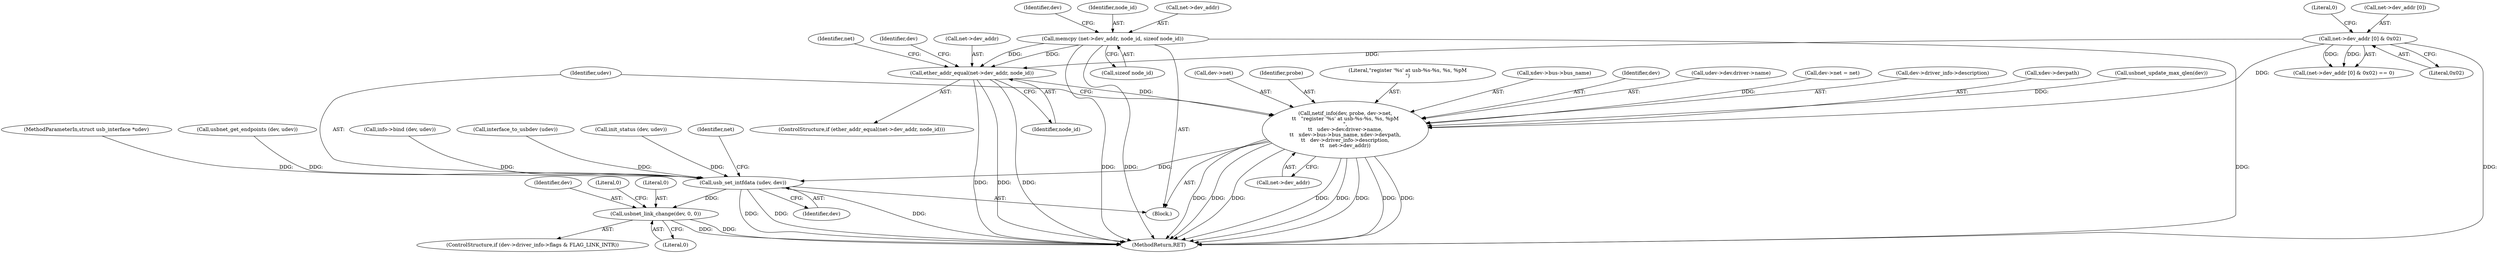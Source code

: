 digraph "0_linux_1666984c8625b3db19a9abc298931d35ab7bc64b@pointer" {
"1000595" [label="(Call,ether_addr_equal(net->dev_addr, node_id))"];
"1000338" [label="(Call,memcpy (net->dev_addr, node_id, sizeof node_id))"];
"1000410" [label="(Call,net->dev_addr [0] & 0x02)"];
"1000679" [label="(Call,netif_info(dev, probe, dev->net,\n\t\t   \"register '%s' at usb-%s-%s, %s, %pM\n\",\n\t\t   udev->dev.driver->name,\n\t\t   xdev->bus->bus_name, xdev->devpath,\n\t\t   dev->driver_info->description,\n\t\t   net->dev_addr))"];
"1000709" [label="(Call,usb_set_intfdata (udev, dev))"];
"1000722" [label="(Call,usbnet_link_change(dev, 0, 0))"];
"1000343" [label="(Call,sizeof node_id)"];
"1000711" [label="(Identifier,dev)"];
"1000723" [label="(Identifier,dev)"];
"1000111" [label="(MethodParameterIn,struct usb_interface *udev)"];
"1000504" [label="(Call,usbnet_get_endpoints (dev, udev))"];
"1000681" [label="(Identifier,probe)"];
"1000685" [label="(Literal,\"register '%s' at usb-%s-%s, %s, %pM\n\")"];
"1000727" [label="(Literal,0)"];
"1000410" [label="(Call,net->dev_addr [0] & 0x02)"];
"1000602" [label="(Identifier,net)"];
"1000347" [label="(Identifier,dev)"];
"1000595" [label="(Call,ether_addr_equal(net->dev_addr, node_id))"];
"1000722" [label="(Call,usbnet_link_change(dev, 0, 0))"];
"1000599" [label="(Identifier,node_id)"];
"1000714" [label="(ControlStructure,if (dev->driver_info->flags & FLAG_LINK_INTR))"];
"1000380" [label="(Call,info->bind (dev, udev))"];
"1000693" [label="(Call,xdev->bus->bus_name)"];
"1000680" [label="(Identifier,dev)"];
"1000686" [label="(Call,udev->dev.driver->name)"];
"1000113" [label="(Block,)"];
"1000178" [label="(Call,interface_to_usbdev (udev))"];
"1000328" [label="(Call,dev->net = net)"];
"1000411" [label="(Call,net->dev_addr [0])"];
"1000701" [label="(Call,dev->driver_info->description)"];
"1000342" [label="(Identifier,node_id)"];
"1000724" [label="(Literal,0)"];
"1000679" [label="(Call,netif_info(dev, probe, dev->net,\n\t\t   \"register '%s' at usb-%s-%s, %s, %pM\n\",\n\t\t   udev->dev.driver->name,\n\t\t   xdev->bus->bus_name, xdev->devpath,\n\t\t   dev->driver_info->description,\n\t\t   net->dev_addr))"];
"1000562" [label="(Call,init_status (dev, udev))"];
"1000610" [label="(Identifier,dev)"];
"1000339" [label="(Call,net->dev_addr)"];
"1000713" [label="(Identifier,net)"];
"1000725" [label="(Literal,0)"];
"1000698" [label="(Call,xdev->devpath)"];
"1000633" [label="(Call,usbnet_update_max_qlen(dev))"];
"1000594" [label="(ControlStructure,if (ether_addr_equal(net->dev_addr, node_id)))"];
"1000596" [label="(Call,net->dev_addr)"];
"1000682" [label="(Call,dev->net)"];
"1000706" [label="(Call,net->dev_addr)"];
"1000416" [label="(Literal,0x02)"];
"1000338" [label="(Call,memcpy (net->dev_addr, node_id, sizeof node_id))"];
"1000709" [label="(Call,usb_set_intfdata (udev, dev))"];
"1000409" [label="(Call,(net->dev_addr [0] & 0x02) == 0)"];
"1000710" [label="(Identifier,udev)"];
"1000762" [label="(MethodReturn,RET)"];
"1000417" [label="(Literal,0)"];
"1000595" -> "1000594"  [label="AST: "];
"1000595" -> "1000599"  [label="CFG: "];
"1000596" -> "1000595"  [label="AST: "];
"1000599" -> "1000595"  [label="AST: "];
"1000602" -> "1000595"  [label="CFG: "];
"1000610" -> "1000595"  [label="CFG: "];
"1000595" -> "1000762"  [label="DDG: "];
"1000595" -> "1000762"  [label="DDG: "];
"1000595" -> "1000762"  [label="DDG: "];
"1000338" -> "1000595"  [label="DDG: "];
"1000338" -> "1000595"  [label="DDG: "];
"1000410" -> "1000595"  [label="DDG: "];
"1000595" -> "1000679"  [label="DDG: "];
"1000338" -> "1000113"  [label="AST: "];
"1000338" -> "1000343"  [label="CFG: "];
"1000339" -> "1000338"  [label="AST: "];
"1000342" -> "1000338"  [label="AST: "];
"1000343" -> "1000338"  [label="AST: "];
"1000347" -> "1000338"  [label="CFG: "];
"1000338" -> "1000762"  [label="DDG: "];
"1000338" -> "1000762"  [label="DDG: "];
"1000338" -> "1000762"  [label="DDG: "];
"1000410" -> "1000409"  [label="AST: "];
"1000410" -> "1000416"  [label="CFG: "];
"1000411" -> "1000410"  [label="AST: "];
"1000416" -> "1000410"  [label="AST: "];
"1000417" -> "1000410"  [label="CFG: "];
"1000410" -> "1000762"  [label="DDG: "];
"1000410" -> "1000409"  [label="DDG: "];
"1000410" -> "1000409"  [label="DDG: "];
"1000410" -> "1000679"  [label="DDG: "];
"1000679" -> "1000113"  [label="AST: "];
"1000679" -> "1000706"  [label="CFG: "];
"1000680" -> "1000679"  [label="AST: "];
"1000681" -> "1000679"  [label="AST: "];
"1000682" -> "1000679"  [label="AST: "];
"1000685" -> "1000679"  [label="AST: "];
"1000686" -> "1000679"  [label="AST: "];
"1000693" -> "1000679"  [label="AST: "];
"1000698" -> "1000679"  [label="AST: "];
"1000701" -> "1000679"  [label="AST: "];
"1000706" -> "1000679"  [label="AST: "];
"1000710" -> "1000679"  [label="CFG: "];
"1000679" -> "1000762"  [label="DDG: "];
"1000679" -> "1000762"  [label="DDG: "];
"1000679" -> "1000762"  [label="DDG: "];
"1000679" -> "1000762"  [label="DDG: "];
"1000679" -> "1000762"  [label="DDG: "];
"1000679" -> "1000762"  [label="DDG: "];
"1000679" -> "1000762"  [label="DDG: "];
"1000679" -> "1000762"  [label="DDG: "];
"1000633" -> "1000679"  [label="DDG: "];
"1000328" -> "1000679"  [label="DDG: "];
"1000679" -> "1000709"  [label="DDG: "];
"1000709" -> "1000113"  [label="AST: "];
"1000709" -> "1000711"  [label="CFG: "];
"1000710" -> "1000709"  [label="AST: "];
"1000711" -> "1000709"  [label="AST: "];
"1000713" -> "1000709"  [label="CFG: "];
"1000709" -> "1000762"  [label="DDG: "];
"1000709" -> "1000762"  [label="DDG: "];
"1000709" -> "1000762"  [label="DDG: "];
"1000504" -> "1000709"  [label="DDG: "];
"1000562" -> "1000709"  [label="DDG: "];
"1000380" -> "1000709"  [label="DDG: "];
"1000111" -> "1000709"  [label="DDG: "];
"1000178" -> "1000709"  [label="DDG: "];
"1000709" -> "1000722"  [label="DDG: "];
"1000722" -> "1000714"  [label="AST: "];
"1000722" -> "1000725"  [label="CFG: "];
"1000723" -> "1000722"  [label="AST: "];
"1000724" -> "1000722"  [label="AST: "];
"1000725" -> "1000722"  [label="AST: "];
"1000727" -> "1000722"  [label="CFG: "];
"1000722" -> "1000762"  [label="DDG: "];
"1000722" -> "1000762"  [label="DDG: "];
}

